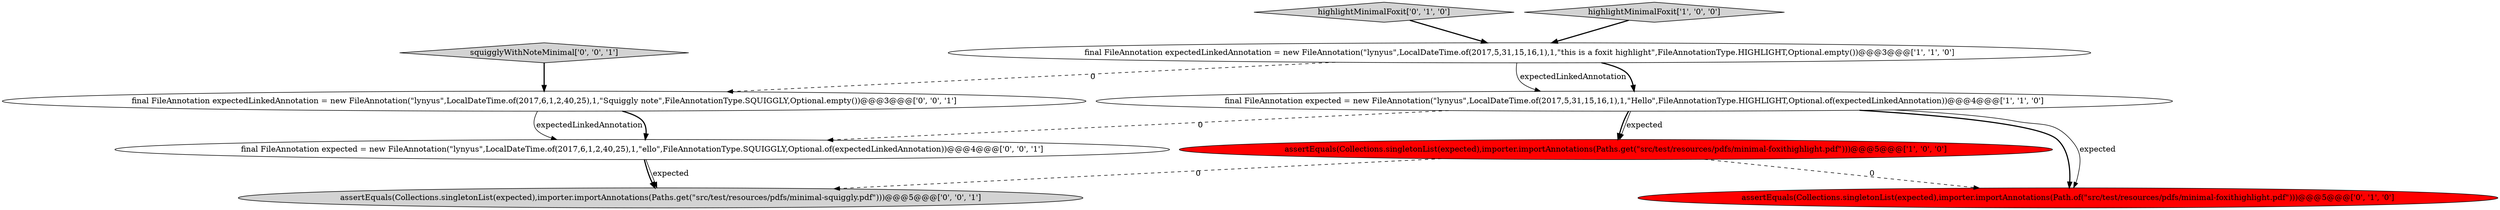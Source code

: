digraph {
6 [style = filled, label = "assertEquals(Collections.singletonList(expected),importer.importAnnotations(Paths.get(\"src/test/resources/pdfs/minimal-squiggly.pdf\")))@@@5@@@['0', '0', '1']", fillcolor = lightgray, shape = ellipse image = "AAA0AAABBB3BBB"];
9 [style = filled, label = "squigglyWithNoteMinimal['0', '0', '1']", fillcolor = lightgray, shape = diamond image = "AAA0AAABBB3BBB"];
1 [style = filled, label = "final FileAnnotation expected = new FileAnnotation(\"lynyus\",LocalDateTime.of(2017,5,31,15,16,1),1,\"Hello\",FileAnnotationType.HIGHLIGHT,Optional.of(expectedLinkedAnnotation))@@@4@@@['1', '1', '0']", fillcolor = white, shape = ellipse image = "AAA0AAABBB1BBB"];
7 [style = filled, label = "final FileAnnotation expectedLinkedAnnotation = new FileAnnotation(\"lynyus\",LocalDateTime.of(2017,6,1,2,40,25),1,\"Squiggly note\",FileAnnotationType.SQUIGGLY,Optional.empty())@@@3@@@['0', '0', '1']", fillcolor = white, shape = ellipse image = "AAA0AAABBB3BBB"];
5 [style = filled, label = "highlightMinimalFoxit['0', '1', '0']", fillcolor = lightgray, shape = diamond image = "AAA0AAABBB2BBB"];
3 [style = filled, label = "assertEquals(Collections.singletonList(expected),importer.importAnnotations(Paths.get(\"src/test/resources/pdfs/minimal-foxithighlight.pdf\")))@@@5@@@['1', '0', '0']", fillcolor = red, shape = ellipse image = "AAA1AAABBB1BBB"];
8 [style = filled, label = "final FileAnnotation expected = new FileAnnotation(\"lynyus\",LocalDateTime.of(2017,6,1,2,40,25),1,\"ello\",FileAnnotationType.SQUIGGLY,Optional.of(expectedLinkedAnnotation))@@@4@@@['0', '0', '1']", fillcolor = white, shape = ellipse image = "AAA0AAABBB3BBB"];
4 [style = filled, label = "assertEquals(Collections.singletonList(expected),importer.importAnnotations(Path.of(\"src/test/resources/pdfs/minimal-foxithighlight.pdf\")))@@@5@@@['0', '1', '0']", fillcolor = red, shape = ellipse image = "AAA1AAABBB2BBB"];
2 [style = filled, label = "final FileAnnotation expectedLinkedAnnotation = new FileAnnotation(\"lynyus\",LocalDateTime.of(2017,5,31,15,16,1),1,\"this is a foxit highlight\",FileAnnotationType.HIGHLIGHT,Optional.empty())@@@3@@@['1', '1', '0']", fillcolor = white, shape = ellipse image = "AAA0AAABBB1BBB"];
0 [style = filled, label = "highlightMinimalFoxit['1', '0', '0']", fillcolor = lightgray, shape = diamond image = "AAA0AAABBB1BBB"];
1->3 [style = bold, label=""];
2->1 [style = solid, label="expectedLinkedAnnotation"];
7->8 [style = solid, label="expectedLinkedAnnotation"];
1->8 [style = dashed, label="0"];
1->4 [style = bold, label=""];
5->2 [style = bold, label=""];
8->6 [style = bold, label=""];
0->2 [style = bold, label=""];
3->6 [style = dashed, label="0"];
9->7 [style = bold, label=""];
7->8 [style = bold, label=""];
3->4 [style = dashed, label="0"];
2->7 [style = dashed, label="0"];
2->1 [style = bold, label=""];
1->4 [style = solid, label="expected"];
8->6 [style = solid, label="expected"];
1->3 [style = solid, label="expected"];
}
